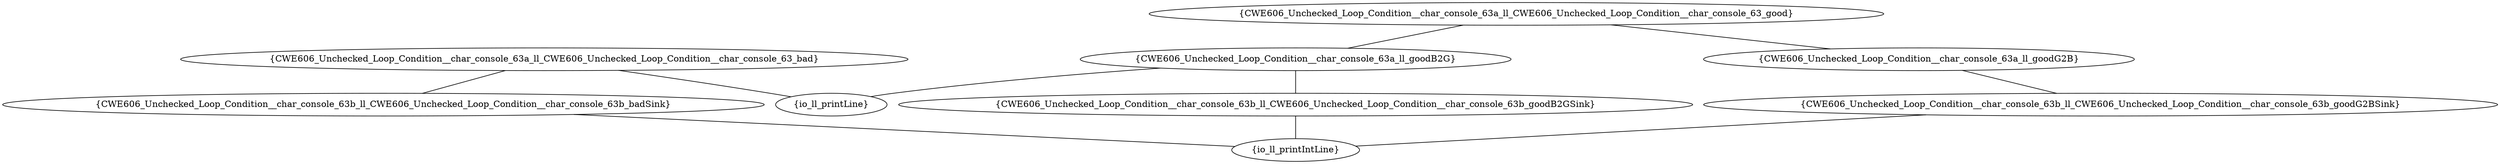 graph "cg graph" {
CWE606_Unchecked_Loop_Condition__char_console_63a_ll_goodG2B [label="{CWE606_Unchecked_Loop_Condition__char_console_63a_ll_goodG2B}"];
CWE606_Unchecked_Loop_Condition__char_console_63b_ll_CWE606_Unchecked_Loop_Condition__char_console_63b_goodG2BSink [label="{CWE606_Unchecked_Loop_Condition__char_console_63b_ll_CWE606_Unchecked_Loop_Condition__char_console_63b_goodG2BSink}"];
io_ll_printIntLine [label="{io_ll_printIntLine}"];
CWE606_Unchecked_Loop_Condition__char_console_63b_ll_CWE606_Unchecked_Loop_Condition__char_console_63b_goodB2GSink [label="{CWE606_Unchecked_Loop_Condition__char_console_63b_ll_CWE606_Unchecked_Loop_Condition__char_console_63b_goodB2GSink}"];
CWE606_Unchecked_Loop_Condition__char_console_63a_ll_CWE606_Unchecked_Loop_Condition__char_console_63_good [label="{CWE606_Unchecked_Loop_Condition__char_console_63a_ll_CWE606_Unchecked_Loop_Condition__char_console_63_good}"];
CWE606_Unchecked_Loop_Condition__char_console_63a_ll_goodB2G [label="{CWE606_Unchecked_Loop_Condition__char_console_63a_ll_goodB2G}"];
io_ll_printLine [label="{io_ll_printLine}"];
CWE606_Unchecked_Loop_Condition__char_console_63b_ll_CWE606_Unchecked_Loop_Condition__char_console_63b_badSink [label="{CWE606_Unchecked_Loop_Condition__char_console_63b_ll_CWE606_Unchecked_Loop_Condition__char_console_63b_badSink}"];
CWE606_Unchecked_Loop_Condition__char_console_63a_ll_CWE606_Unchecked_Loop_Condition__char_console_63_bad [label="{CWE606_Unchecked_Loop_Condition__char_console_63a_ll_CWE606_Unchecked_Loop_Condition__char_console_63_bad}"];
CWE606_Unchecked_Loop_Condition__char_console_63a_ll_goodG2B -- CWE606_Unchecked_Loop_Condition__char_console_63b_ll_CWE606_Unchecked_Loop_Condition__char_console_63b_goodG2BSink;
CWE606_Unchecked_Loop_Condition__char_console_63b_ll_CWE606_Unchecked_Loop_Condition__char_console_63b_goodG2BSink -- io_ll_printIntLine;
CWE606_Unchecked_Loop_Condition__char_console_63b_ll_CWE606_Unchecked_Loop_Condition__char_console_63b_goodB2GSink -- io_ll_printIntLine;
CWE606_Unchecked_Loop_Condition__char_console_63a_ll_CWE606_Unchecked_Loop_Condition__char_console_63_good -- CWE606_Unchecked_Loop_Condition__char_console_63a_ll_goodG2B;
CWE606_Unchecked_Loop_Condition__char_console_63a_ll_CWE606_Unchecked_Loop_Condition__char_console_63_good -- CWE606_Unchecked_Loop_Condition__char_console_63a_ll_goodB2G;
CWE606_Unchecked_Loop_Condition__char_console_63a_ll_goodB2G -- io_ll_printLine;
CWE606_Unchecked_Loop_Condition__char_console_63a_ll_goodB2G -- CWE606_Unchecked_Loop_Condition__char_console_63b_ll_CWE606_Unchecked_Loop_Condition__char_console_63b_goodB2GSink;
CWE606_Unchecked_Loop_Condition__char_console_63b_ll_CWE606_Unchecked_Loop_Condition__char_console_63b_badSink -- io_ll_printIntLine;
CWE606_Unchecked_Loop_Condition__char_console_63a_ll_CWE606_Unchecked_Loop_Condition__char_console_63_bad -- io_ll_printLine;
CWE606_Unchecked_Loop_Condition__char_console_63a_ll_CWE606_Unchecked_Loop_Condition__char_console_63_bad -- CWE606_Unchecked_Loop_Condition__char_console_63b_ll_CWE606_Unchecked_Loop_Condition__char_console_63b_badSink;
}
